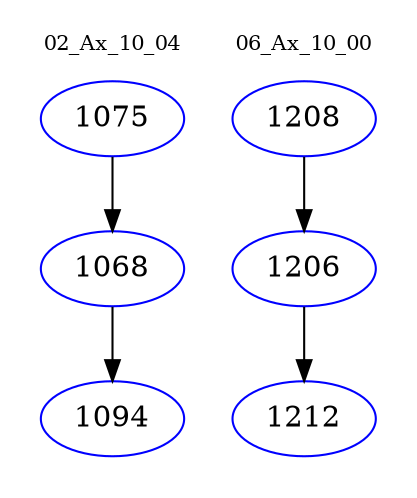 digraph{
subgraph cluster_0 {
color = white
label = "02_Ax_10_04";
fontsize=10;
T0_1075 [label="1075", color="blue"]
T0_1075 -> T0_1068 [color="black"]
T0_1068 [label="1068", color="blue"]
T0_1068 -> T0_1094 [color="black"]
T0_1094 [label="1094", color="blue"]
}
subgraph cluster_1 {
color = white
label = "06_Ax_10_00";
fontsize=10;
T1_1208 [label="1208", color="blue"]
T1_1208 -> T1_1206 [color="black"]
T1_1206 [label="1206", color="blue"]
T1_1206 -> T1_1212 [color="black"]
T1_1212 [label="1212", color="blue"]
}
}

